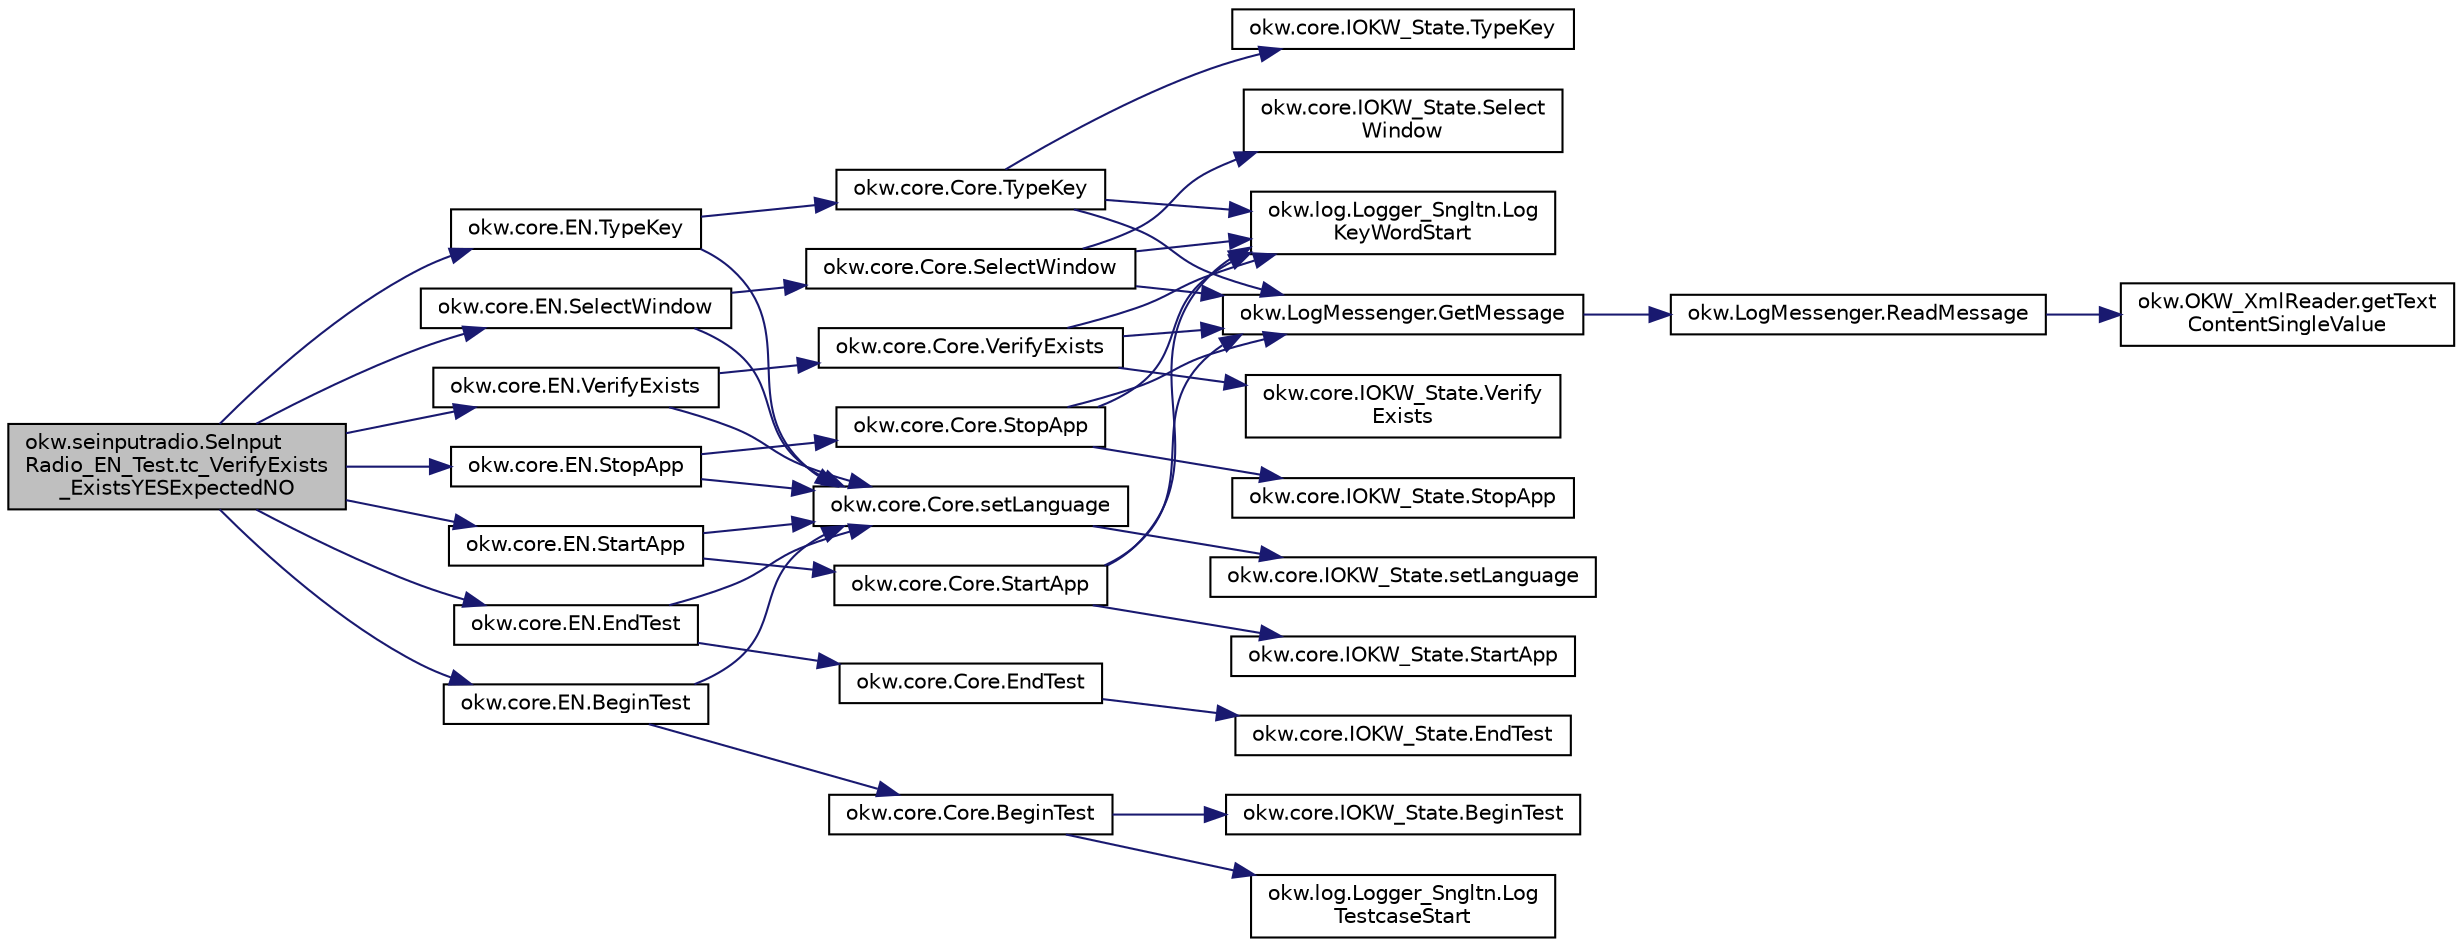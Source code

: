 digraph "okw.seinputradio.SeInputRadio_EN_Test.tc_VerifyExists_ExistsYESExpectedNO"
{
 // INTERACTIVE_SVG=YES
 // LATEX_PDF_SIZE
  edge [fontname="Helvetica",fontsize="10",labelfontname="Helvetica",labelfontsize="10"];
  node [fontname="Helvetica",fontsize="10",shape=record];
  rankdir="LR";
  Node770 [label="okw.seinputradio.SeInput\lRadio_EN_Test.tc_VerifyExists\l_ExistsYESExpectedNO",height=0.2,width=0.4,color="black", fillcolor="grey75", style="filled", fontcolor="black",tooltip="Test des Schlüsselwortes VerifyExists für den GUI-Adapter SeInputRadio."];
  Node770 -> Node771 [color="midnightblue",fontsize="10",style="solid",fontname="Helvetica"];
  Node771 [label="okw.core.EN.BeginTest",height=0.2,width=0.4,color="black", fillcolor="white", style="filled",URL="$classokw_1_1core_1_1_e_n.html#aef613b0a3e6bb8a9623984db145cae69",tooltip="Markiert den Anfang eines neuen Testfalls."];
  Node771 -> Node772 [color="midnightblue",fontsize="10",style="solid",fontname="Helvetica"];
  Node772 [label="okw.core.Core.setLanguage",height=0.2,width=0.4,color="black", fillcolor="white", style="filled",URL="$classokw_1_1core_1_1_core.html#ab4e0f723d27cb11c944ec4c82c426100",tooltip="Setzt die Sprache auf den gegebenen wert Language."];
  Node772 -> Node773 [color="midnightblue",fontsize="10",style="solid",fontname="Helvetica"];
  Node773 [label="okw.core.IOKW_State.setLanguage",height=0.2,width=0.4,color="black", fillcolor="white", style="filled",URL="$interfaceokw_1_1core_1_1_i_o_k_w___state.html#a866baa0bde08a47418f54d63bdb56097",tooltip="Interne Methode zum setzen der Sprache für die sprachabhängigen Ausgaben der Dokumentation (Log)."];
  Node771 -> Node774 [color="midnightblue",fontsize="10",style="solid",fontname="Helvetica"];
  Node774 [label="okw.core.Core.BeginTest",height=0.2,width=0.4,color="black", fillcolor="white", style="filled",URL="$classokw_1_1core_1_1_core.html#acfefe92468c9eb9e951846372726c4d8",tooltip="Markiert den Anfang eines neuen Testfalls."];
  Node774 -> Node775 [color="midnightblue",fontsize="10",style="solid",fontname="Helvetica"];
  Node775 [label="okw.log.Logger_Sngltn.Log\lTestcaseStart",height=0.2,width=0.4,color="black", fillcolor="white", style="filled",URL="$classokw_1_1log_1_1_logger___sngltn.html#a60f4ad59db847ae61df928f9920f3deb",tooltip="Ausgabe des Testfalls."];
  Node774 -> Node776 [color="midnightblue",fontsize="10",style="solid",fontname="Helvetica"];
  Node776 [label="okw.core.IOKW_State.BeginTest",height=0.2,width=0.4,color="black", fillcolor="white", style="filled",URL="$interfaceokw_1_1core_1_1_i_o_k_w___state.html#ae5480ddb1fc37eade5d899d335bc4b13",tooltip="Markiert den Anfang eines neuen Testfalls."];
  Node770 -> Node777 [color="midnightblue",fontsize="10",style="solid",fontname="Helvetica"];
  Node777 [label="okw.core.EN.StartApp",height=0.2,width=0.4,color="black", fillcolor="white", style="filled",URL="$classokw_1_1core_1_1_e_n.html#aaa7465ee7f135c724668d8b22dc2219f",tooltip="Startet die gegebene Anwendung."];
  Node777 -> Node772 [color="midnightblue",fontsize="10",style="solid",fontname="Helvetica"];
  Node777 -> Node778 [color="midnightblue",fontsize="10",style="solid",fontname="Helvetica"];
  Node778 [label="okw.core.Core.StartApp",height=0.2,width=0.4,color="black", fillcolor="white", style="filled",URL="$classokw_1_1core_1_1_core.html#ac20a22275b6aea1c4e551dce1fd0c1e9",tooltip="Startet die gegebene Anwendung."];
  Node778 -> Node779 [color="midnightblue",fontsize="10",style="solid",fontname="Helvetica"];
  Node779 [label="okw.log.Logger_Sngltn.Log\lKeyWordStart",height=0.2,width=0.4,color="black", fillcolor="white", style="filled",URL="$classokw_1_1log_1_1_logger___sngltn.html#a70ec25e200e00ecefc544e8fd371d2ef",tooltip="Ausgabe eines Schlüsselwortes."];
  Node778 -> Node780 [color="midnightblue",fontsize="10",style="solid",fontname="Helvetica"];
  Node780 [label="okw.LogMessenger.GetMessage",height=0.2,width=0.4,color="black", fillcolor="white", style="filled",URL="$classokw_1_1_log_messenger.html#af225d1f037d47b3b085175c09d78bdd2",tooltip="Holt die Log-Meldung für MethodeNmae/Textkey ohne weitere Parameter."];
  Node780 -> Node781 [color="midnightblue",fontsize="10",style="solid",fontname="Helvetica"];
  Node781 [label="okw.LogMessenger.ReadMessage",height=0.2,width=0.4,color="black", fillcolor="white", style="filled",URL="$classokw_1_1_log_messenger.html#a530cd6ab82ec82a04206a2e976ec06e3",tooltip="Interne Kernfunktion holt die Log-Meldung mit Platzhaltern aus der XML-Datei."];
  Node781 -> Node782 [color="midnightblue",fontsize="10",style="solid",fontname="Helvetica"];
  Node782 [label="okw.OKW_XmlReader.getText\lContentSingleValue",height=0.2,width=0.4,color="black", fillcolor="white", style="filled",URL="$classokw_1_1_o_k_w___xml_reader.html#ab920b5335a2e1429c14cc5f8e79f39eb",tooltip="Lies den TextContent eines Tag."];
  Node778 -> Node783 [color="midnightblue",fontsize="10",style="solid",fontname="Helvetica"];
  Node783 [label="okw.core.IOKW_State.StartApp",height=0.2,width=0.4,color="black", fillcolor="white", style="filled",URL="$interfaceokw_1_1core_1_1_i_o_k_w___state.html#a0ec9b7c60041061f1b01d85b703a27a8",tooltip="Startet die gegebene Anwendung."];
  Node770 -> Node784 [color="midnightblue",fontsize="10",style="solid",fontname="Helvetica"];
  Node784 [label="okw.core.EN.TypeKey",height=0.2,width=0.4,color="black", fillcolor="white", style="filled",URL="$classokw_1_1core_1_1_e_n.html#ae24d951e607b9b82af4f3b80e71285b9",tooltip="Tastatureingaben von Daten in das aktive Fensterobjekt."];
  Node784 -> Node772 [color="midnightblue",fontsize="10",style="solid",fontname="Helvetica"];
  Node784 -> Node785 [color="midnightblue",fontsize="10",style="solid",fontname="Helvetica"];
  Node785 [label="okw.core.Core.TypeKey",height=0.2,width=0.4,color="black", fillcolor="white", style="filled",URL="$classokw_1_1core_1_1_core.html#ad09bf3a237b88913dbe9ebc228db1cf3",tooltip="Tastatureingaben von Daten in das aktive Fensterobjekt."];
  Node785 -> Node779 [color="midnightblue",fontsize="10",style="solid",fontname="Helvetica"];
  Node785 -> Node780 [color="midnightblue",fontsize="10",style="solid",fontname="Helvetica"];
  Node785 -> Node786 [color="midnightblue",fontsize="10",style="solid",fontname="Helvetica"];
  Node786 [label="okw.core.IOKW_State.TypeKey",height=0.2,width=0.4,color="black", fillcolor="white", style="filled",URL="$interfaceokw_1_1core_1_1_i_o_k_w___state.html#a0466b45ed636074a1b6cd52de6b5fdd6",tooltip="Tastatureingaben von Daten in das aktive Fensterobjekt."];
  Node770 -> Node787 [color="midnightblue",fontsize="10",style="solid",fontname="Helvetica"];
  Node787 [label="okw.core.EN.SelectWindow",height=0.2,width=0.4,color="black", fillcolor="white", style="filled",URL="$classokw_1_1core_1_1_e_n.html#a2b61c2b39a9cfdbdfd25fe0e3d43785b",tooltip="Setzt den Kontext auf das gegebene Fenster."];
  Node787 -> Node772 [color="midnightblue",fontsize="10",style="solid",fontname="Helvetica"];
  Node787 -> Node788 [color="midnightblue",fontsize="10",style="solid",fontname="Helvetica"];
  Node788 [label="okw.core.Core.SelectWindow",height=0.2,width=0.4,color="black", fillcolor="white", style="filled",URL="$classokw_1_1core_1_1_core.html#a6a68660eb5e34965522896e2a5c48314",tooltip="Setzt den Kontext auf das gegebene Fenster."];
  Node788 -> Node779 [color="midnightblue",fontsize="10",style="solid",fontname="Helvetica"];
  Node788 -> Node780 [color="midnightblue",fontsize="10",style="solid",fontname="Helvetica"];
  Node788 -> Node789 [color="midnightblue",fontsize="10",style="solid",fontname="Helvetica"];
  Node789 [label="okw.core.IOKW_State.Select\lWindow",height=0.2,width=0.4,color="black", fillcolor="white", style="filled",URL="$interfaceokw_1_1core_1_1_i_o_k_w___state.html#ad4fc9610ed5b1176590a45b55e6ac7f0",tooltip="Setzt den Kontext auf das gegebene Fenster."];
  Node770 -> Node790 [color="midnightblue",fontsize="10",style="solid",fontname="Helvetica"];
  Node790 [label="okw.core.EN.VerifyExists",height=0.2,width=0.4,color="black", fillcolor="white", style="filled",URL="$classokw_1_1core_1_1_e_n.html#afbdb32a44d83abbf58222e5920004f28",tooltip="Prüft, ob das gegebene Objekt existiert."];
  Node790 -> Node772 [color="midnightblue",fontsize="10",style="solid",fontname="Helvetica"];
  Node790 -> Node791 [color="midnightblue",fontsize="10",style="solid",fontname="Helvetica"];
  Node791 [label="okw.core.Core.VerifyExists",height=0.2,width=0.4,color="black", fillcolor="white", style="filled",URL="$classokw_1_1core_1_1_core.html#a47af0e08b2bde199fc5d10dee040ac1b",tooltip="Prüft, ob das gegebene Objekt existiert."];
  Node791 -> Node779 [color="midnightblue",fontsize="10",style="solid",fontname="Helvetica"];
  Node791 -> Node780 [color="midnightblue",fontsize="10",style="solid",fontname="Helvetica"];
  Node791 -> Node792 [color="midnightblue",fontsize="10",style="solid",fontname="Helvetica"];
  Node792 [label="okw.core.IOKW_State.Verify\lExists",height=0.2,width=0.4,color="black", fillcolor="white", style="filled",URL="$interfaceokw_1_1core_1_1_i_o_k_w___state.html#aac781d7e7b1f3ea4ca2d138733f7f2f6",tooltip="Prüft, ob das gegebene Objekt existiert."];
  Node770 -> Node793 [color="midnightblue",fontsize="10",style="solid",fontname="Helvetica"];
  Node793 [label="okw.core.EN.StopApp",height=0.2,width=0.4,color="black", fillcolor="white", style="filled",URL="$classokw_1_1core_1_1_e_n.html#aba06d28c60512e1dc55902403abbd3f6",tooltip="Beendet eine gegebene Anwendung."];
  Node793 -> Node772 [color="midnightblue",fontsize="10",style="solid",fontname="Helvetica"];
  Node793 -> Node794 [color="midnightblue",fontsize="10",style="solid",fontname="Helvetica"];
  Node794 [label="okw.core.Core.StopApp",height=0.2,width=0.4,color="black", fillcolor="white", style="filled",URL="$classokw_1_1core_1_1_core.html#a13d953a145a5e1bc776785f8433ba69c",tooltip="Beendet eine gegebene Anwendung."];
  Node794 -> Node779 [color="midnightblue",fontsize="10",style="solid",fontname="Helvetica"];
  Node794 -> Node780 [color="midnightblue",fontsize="10",style="solid",fontname="Helvetica"];
  Node794 -> Node795 [color="midnightblue",fontsize="10",style="solid",fontname="Helvetica"];
  Node795 [label="okw.core.IOKW_State.StopApp",height=0.2,width=0.4,color="black", fillcolor="white", style="filled",URL="$interfaceokw_1_1core_1_1_i_o_k_w___state.html#a789e33be9253edfccfe5654f537cf52a",tooltip="Beendet eine gegebene Anwendung."];
  Node770 -> Node796 [color="midnightblue",fontsize="10",style="solid",fontname="Helvetica"];
  Node796 [label="okw.core.EN.EndTest",height=0.2,width=0.4,color="black", fillcolor="white", style="filled",URL="$classokw_1_1core_1_1_e_n.html#aa51cc1227f749efca4fd2801f5cb664f",tooltip="Signalisiert das Ende eines Testfalls."];
  Node796 -> Node772 [color="midnightblue",fontsize="10",style="solid",fontname="Helvetica"];
  Node796 -> Node797 [color="midnightblue",fontsize="10",style="solid",fontname="Helvetica"];
  Node797 [label="okw.core.Core.EndTest",height=0.2,width=0.4,color="black", fillcolor="white", style="filled",URL="$classokw_1_1core_1_1_core.html#abf0b4a4074d5292675319eb0045fcb9c",tooltip="Signalisiert das Ende eines Testfalls."];
  Node797 -> Node798 [color="midnightblue",fontsize="10",style="solid",fontname="Helvetica"];
  Node798 [label="okw.core.IOKW_State.EndTest",height=0.2,width=0.4,color="black", fillcolor="white", style="filled",URL="$interfaceokw_1_1core_1_1_i_o_k_w___state.html#ac0b681eddd02ac39ff0c4970a634a186",tooltip="Signalisiert das Ende eines Testfalls."];
}
